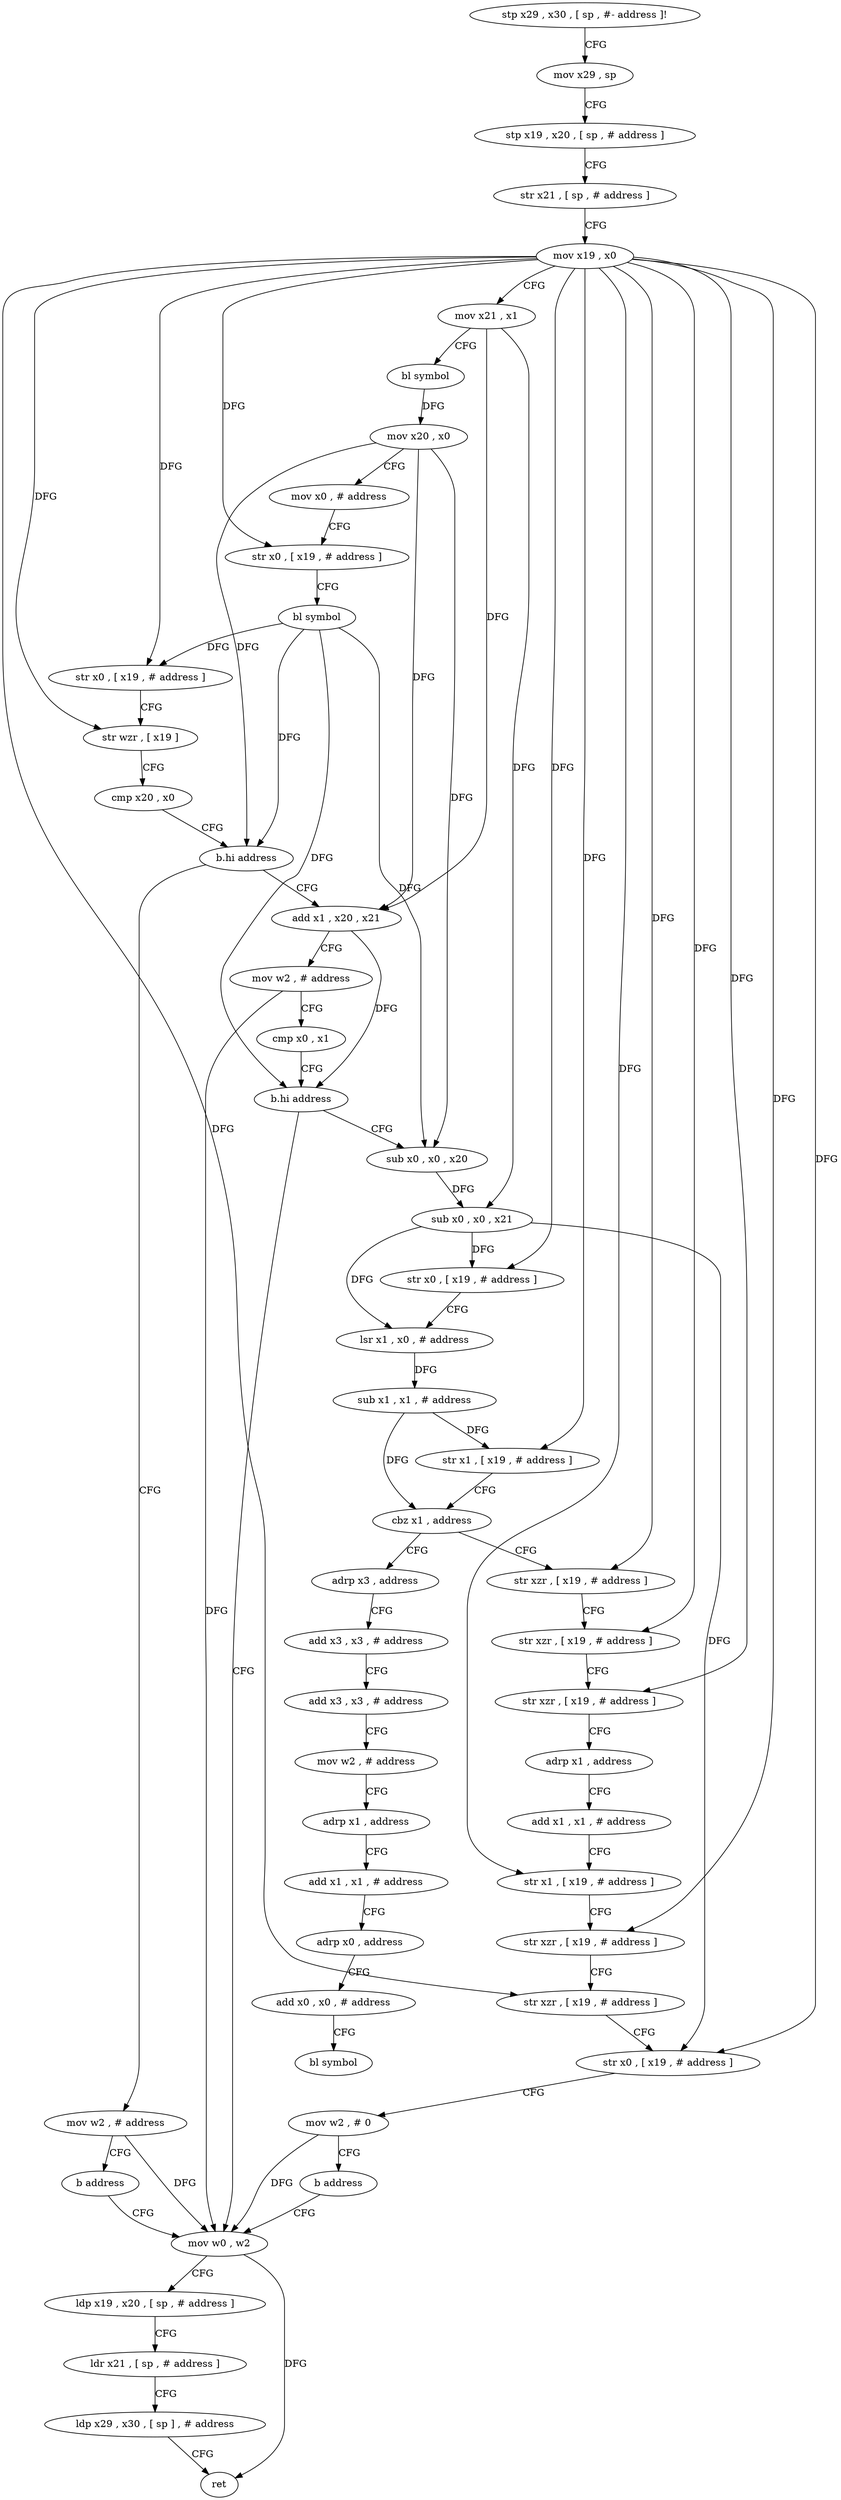 digraph "func" {
"4261356" [label = "stp x29 , x30 , [ sp , #- address ]!" ]
"4261360" [label = "mov x29 , sp" ]
"4261364" [label = "stp x19 , x20 , [ sp , # address ]" ]
"4261368" [label = "str x21 , [ sp , # address ]" ]
"4261372" [label = "mov x19 , x0" ]
"4261376" [label = "mov x21 , x1" ]
"4261380" [label = "bl symbol" ]
"4261384" [label = "mov x20 , x0" ]
"4261388" [label = "mov x0 , # address" ]
"4261392" [label = "str x0 , [ x19 , # address ]" ]
"4261396" [label = "bl symbol" ]
"4261400" [label = "str x0 , [ x19 , # address ]" ]
"4261404" [label = "str wzr , [ x19 ]" ]
"4261408" [label = "cmp x20 , x0" ]
"4261412" [label = "b.hi address" ]
"4261560" [label = "mov w2 , # address" ]
"4261416" [label = "add x1 , x20 , x21" ]
"4261564" [label = "b address" ]
"4261432" [label = "mov w0 , w2" ]
"4261420" [label = "mov w2 , # address" ]
"4261424" [label = "cmp x0 , x1" ]
"4261428" [label = "b.hi address" ]
"4261452" [label = "sub x0 , x0 , x20" ]
"4261436" [label = "ldp x19 , x20 , [ sp , # address ]" ]
"4261440" [label = "ldr x21 , [ sp , # address ]" ]
"4261444" [label = "ldp x29 , x30 , [ sp ] , # address" ]
"4261448" [label = "ret" ]
"4261456" [label = "sub x0 , x0 , x21" ]
"4261460" [label = "str x0 , [ x19 , # address ]" ]
"4261464" [label = "lsr x1 , x0 , # address" ]
"4261468" [label = "sub x1 , x1 , # address" ]
"4261472" [label = "str x1 , [ x19 , # address ]" ]
"4261476" [label = "cbz x1 , address" ]
"4261524" [label = "adrp x3 , address" ]
"4261480" [label = "str xzr , [ x19 , # address ]" ]
"4261528" [label = "add x3 , x3 , # address" ]
"4261532" [label = "add x3 , x3 , # address" ]
"4261536" [label = "mov w2 , # address" ]
"4261540" [label = "adrp x1 , address" ]
"4261544" [label = "add x1 , x1 , # address" ]
"4261548" [label = "adrp x0 , address" ]
"4261552" [label = "add x0 , x0 , # address" ]
"4261556" [label = "bl symbol" ]
"4261484" [label = "str xzr , [ x19 , # address ]" ]
"4261488" [label = "str xzr , [ x19 , # address ]" ]
"4261492" [label = "adrp x1 , address" ]
"4261496" [label = "add x1 , x1 , # address" ]
"4261500" [label = "str x1 , [ x19 , # address ]" ]
"4261504" [label = "str xzr , [ x19 , # address ]" ]
"4261508" [label = "str xzr , [ x19 , # address ]" ]
"4261512" [label = "str x0 , [ x19 , # address ]" ]
"4261516" [label = "mov w2 , # 0" ]
"4261520" [label = "b address" ]
"4261356" -> "4261360" [ label = "CFG" ]
"4261360" -> "4261364" [ label = "CFG" ]
"4261364" -> "4261368" [ label = "CFG" ]
"4261368" -> "4261372" [ label = "CFG" ]
"4261372" -> "4261376" [ label = "CFG" ]
"4261372" -> "4261392" [ label = "DFG" ]
"4261372" -> "4261400" [ label = "DFG" ]
"4261372" -> "4261404" [ label = "DFG" ]
"4261372" -> "4261460" [ label = "DFG" ]
"4261372" -> "4261472" [ label = "DFG" ]
"4261372" -> "4261480" [ label = "DFG" ]
"4261372" -> "4261484" [ label = "DFG" ]
"4261372" -> "4261488" [ label = "DFG" ]
"4261372" -> "4261500" [ label = "DFG" ]
"4261372" -> "4261504" [ label = "DFG" ]
"4261372" -> "4261508" [ label = "DFG" ]
"4261372" -> "4261512" [ label = "DFG" ]
"4261376" -> "4261380" [ label = "CFG" ]
"4261376" -> "4261416" [ label = "DFG" ]
"4261376" -> "4261456" [ label = "DFG" ]
"4261380" -> "4261384" [ label = "DFG" ]
"4261384" -> "4261388" [ label = "CFG" ]
"4261384" -> "4261412" [ label = "DFG" ]
"4261384" -> "4261416" [ label = "DFG" ]
"4261384" -> "4261452" [ label = "DFG" ]
"4261388" -> "4261392" [ label = "CFG" ]
"4261392" -> "4261396" [ label = "CFG" ]
"4261396" -> "4261400" [ label = "DFG" ]
"4261396" -> "4261412" [ label = "DFG" ]
"4261396" -> "4261428" [ label = "DFG" ]
"4261396" -> "4261452" [ label = "DFG" ]
"4261400" -> "4261404" [ label = "CFG" ]
"4261404" -> "4261408" [ label = "CFG" ]
"4261408" -> "4261412" [ label = "CFG" ]
"4261412" -> "4261560" [ label = "CFG" ]
"4261412" -> "4261416" [ label = "CFG" ]
"4261560" -> "4261564" [ label = "CFG" ]
"4261560" -> "4261432" [ label = "DFG" ]
"4261416" -> "4261420" [ label = "CFG" ]
"4261416" -> "4261428" [ label = "DFG" ]
"4261564" -> "4261432" [ label = "CFG" ]
"4261432" -> "4261436" [ label = "CFG" ]
"4261432" -> "4261448" [ label = "DFG" ]
"4261420" -> "4261424" [ label = "CFG" ]
"4261420" -> "4261432" [ label = "DFG" ]
"4261424" -> "4261428" [ label = "CFG" ]
"4261428" -> "4261452" [ label = "CFG" ]
"4261428" -> "4261432" [ label = "CFG" ]
"4261452" -> "4261456" [ label = "DFG" ]
"4261436" -> "4261440" [ label = "CFG" ]
"4261440" -> "4261444" [ label = "CFG" ]
"4261444" -> "4261448" [ label = "CFG" ]
"4261456" -> "4261460" [ label = "DFG" ]
"4261456" -> "4261464" [ label = "DFG" ]
"4261456" -> "4261512" [ label = "DFG" ]
"4261460" -> "4261464" [ label = "CFG" ]
"4261464" -> "4261468" [ label = "DFG" ]
"4261468" -> "4261472" [ label = "DFG" ]
"4261468" -> "4261476" [ label = "DFG" ]
"4261472" -> "4261476" [ label = "CFG" ]
"4261476" -> "4261524" [ label = "CFG" ]
"4261476" -> "4261480" [ label = "CFG" ]
"4261524" -> "4261528" [ label = "CFG" ]
"4261480" -> "4261484" [ label = "CFG" ]
"4261528" -> "4261532" [ label = "CFG" ]
"4261532" -> "4261536" [ label = "CFG" ]
"4261536" -> "4261540" [ label = "CFG" ]
"4261540" -> "4261544" [ label = "CFG" ]
"4261544" -> "4261548" [ label = "CFG" ]
"4261548" -> "4261552" [ label = "CFG" ]
"4261552" -> "4261556" [ label = "CFG" ]
"4261484" -> "4261488" [ label = "CFG" ]
"4261488" -> "4261492" [ label = "CFG" ]
"4261492" -> "4261496" [ label = "CFG" ]
"4261496" -> "4261500" [ label = "CFG" ]
"4261500" -> "4261504" [ label = "CFG" ]
"4261504" -> "4261508" [ label = "CFG" ]
"4261508" -> "4261512" [ label = "CFG" ]
"4261512" -> "4261516" [ label = "CFG" ]
"4261516" -> "4261520" [ label = "CFG" ]
"4261516" -> "4261432" [ label = "DFG" ]
"4261520" -> "4261432" [ label = "CFG" ]
}
